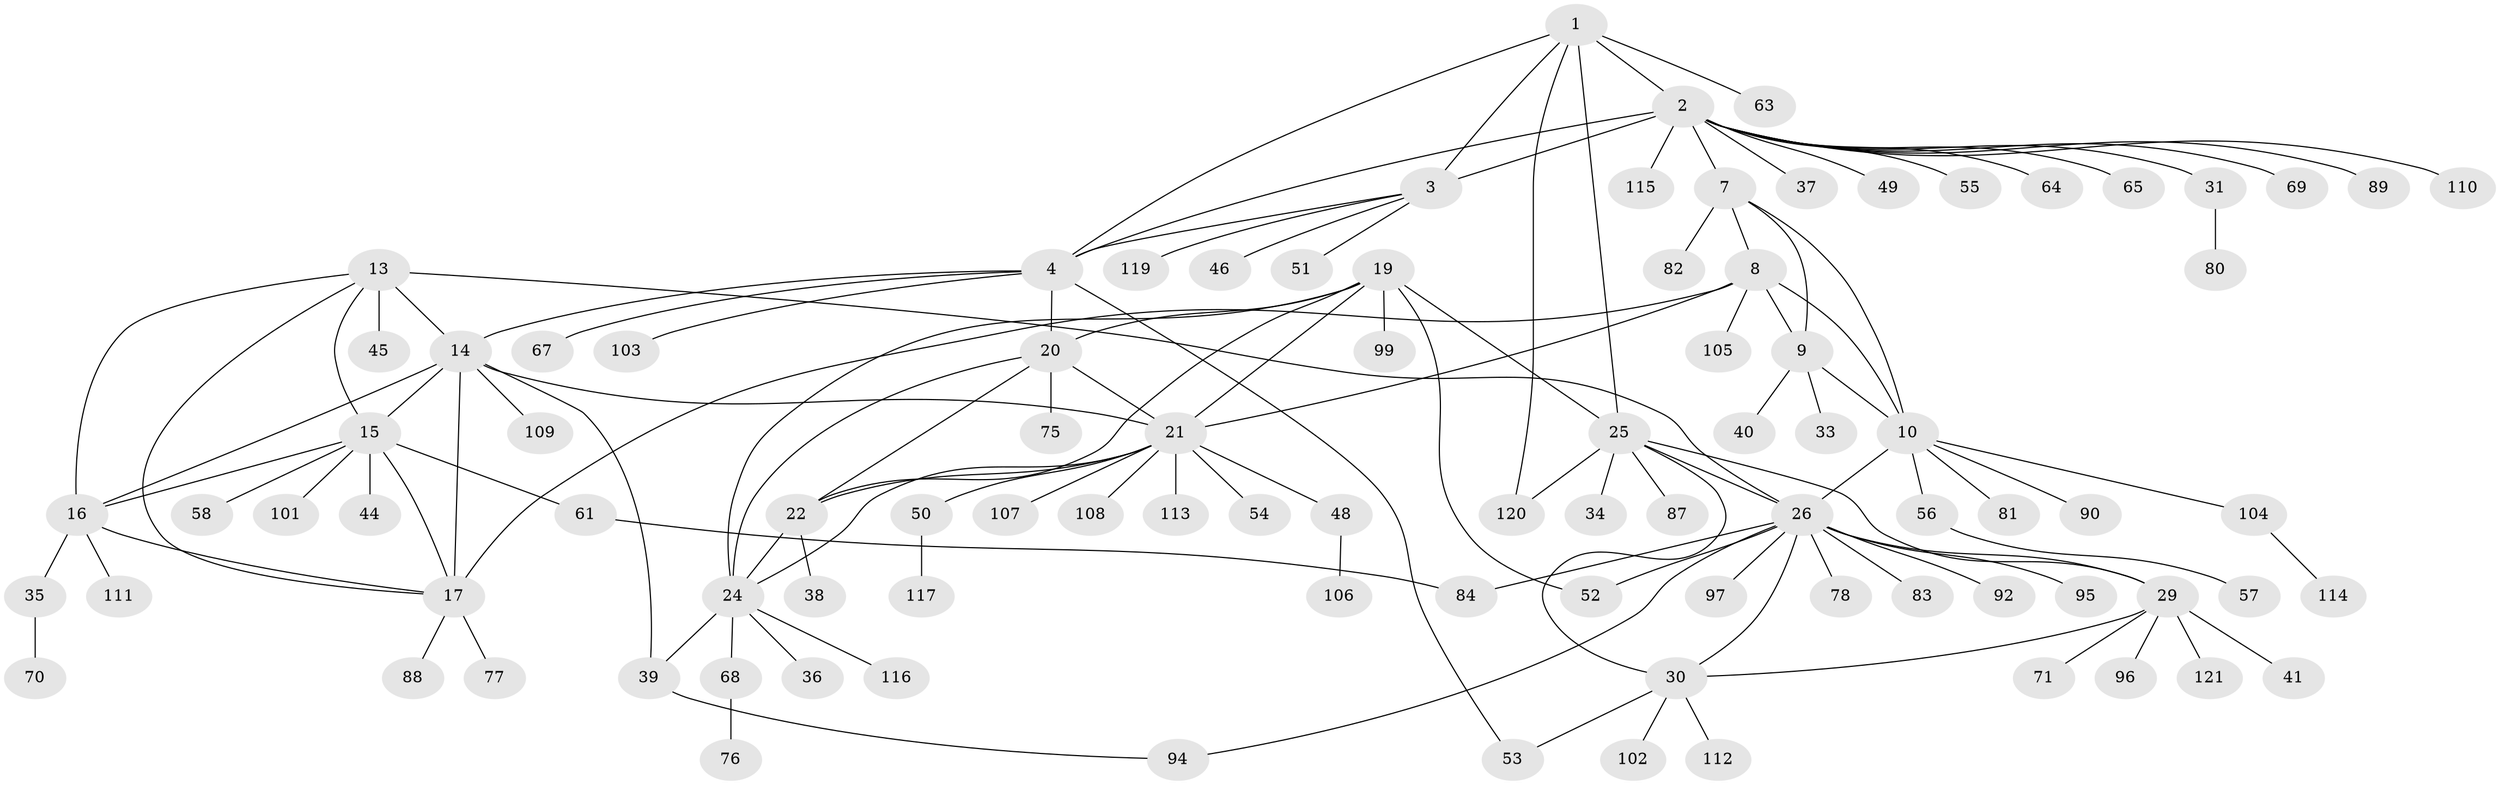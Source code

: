 // Generated by graph-tools (version 1.1) at 2025/24/03/03/25 07:24:16]
// undirected, 94 vertices, 126 edges
graph export_dot {
graph [start="1"]
  node [color=gray90,style=filled];
  1 [super="+6"];
  2 [super="+5"];
  3 [super="+32"];
  4 [super="+42"];
  7 [super="+62"];
  8 [super="+11"];
  9 [super="+43"];
  10 [super="+12"];
  13 [super="+93"];
  14 [super="+18"];
  15 [super="+59"];
  16 [super="+74"];
  17;
  19 [super="+23"];
  20 [super="+60"];
  21 [super="+91"];
  22;
  24 [super="+47"];
  25 [super="+28"];
  26 [super="+27"];
  29 [super="+86"];
  30 [super="+100"];
  31 [super="+66"];
  33 [super="+85"];
  34;
  35;
  36;
  37;
  38 [super="+79"];
  39 [super="+73"];
  40;
  41;
  44;
  45;
  46;
  48 [super="+72"];
  49;
  50;
  51;
  52;
  53 [super="+118"];
  54;
  55 [super="+98"];
  56;
  57;
  58;
  61;
  63;
  64;
  65;
  67;
  68;
  69;
  70;
  71;
  75;
  76;
  77;
  78;
  80;
  81;
  82;
  83;
  84;
  87;
  88;
  89;
  90;
  92;
  94;
  95;
  96;
  97;
  99;
  101;
  102;
  103;
  104;
  105;
  106;
  107;
  108;
  109;
  110;
  111;
  112;
  113;
  114;
  115;
  116;
  117;
  119;
  120;
  121;
  1 -- 2 [weight=4];
  1 -- 3 [weight=2];
  1 -- 4 [weight=2];
  1 -- 63;
  1 -- 120;
  1 -- 25;
  2 -- 3 [weight=2];
  2 -- 4 [weight=2];
  2 -- 31;
  2 -- 55;
  2 -- 64;
  2 -- 89;
  2 -- 65;
  2 -- 37;
  2 -- 7;
  2 -- 69;
  2 -- 110;
  2 -- 49;
  2 -- 115;
  3 -- 4;
  3 -- 46;
  3 -- 51;
  3 -- 119;
  4 -- 20;
  4 -- 67;
  4 -- 103;
  4 -- 14;
  4 -- 53;
  7 -- 8 [weight=2];
  7 -- 9;
  7 -- 10 [weight=2];
  7 -- 82;
  8 -- 9 [weight=2];
  8 -- 10 [weight=4];
  8 -- 17;
  8 -- 105;
  8 -- 21;
  9 -- 10 [weight=2];
  9 -- 33;
  9 -- 40;
  10 -- 90;
  10 -- 104;
  10 -- 81;
  10 -- 56;
  10 -- 26;
  13 -- 14 [weight=2];
  13 -- 15;
  13 -- 16;
  13 -- 17;
  13 -- 26;
  13 -- 45;
  14 -- 15 [weight=2];
  14 -- 16 [weight=2];
  14 -- 17 [weight=2];
  14 -- 39;
  14 -- 109;
  14 -- 21;
  15 -- 16;
  15 -- 17;
  15 -- 44;
  15 -- 58;
  15 -- 61;
  15 -- 101;
  16 -- 17;
  16 -- 35;
  16 -- 111;
  17 -- 77;
  17 -- 88;
  19 -- 20 [weight=2];
  19 -- 21 [weight=2];
  19 -- 22 [weight=2];
  19 -- 24 [weight=2];
  19 -- 99;
  19 -- 52;
  19 -- 25;
  20 -- 21;
  20 -- 22;
  20 -- 24;
  20 -- 75;
  21 -- 22;
  21 -- 24;
  21 -- 48;
  21 -- 50;
  21 -- 54;
  21 -- 107;
  21 -- 108;
  21 -- 113;
  22 -- 24;
  22 -- 38;
  24 -- 36;
  24 -- 39;
  24 -- 68;
  24 -- 116;
  25 -- 26 [weight=4];
  25 -- 29 [weight=2];
  25 -- 30 [weight=2];
  25 -- 34;
  25 -- 87;
  25 -- 120;
  26 -- 29 [weight=2];
  26 -- 30 [weight=2];
  26 -- 52;
  26 -- 78;
  26 -- 83;
  26 -- 84;
  26 -- 92;
  26 -- 95;
  26 -- 97;
  26 -- 94;
  29 -- 30;
  29 -- 41;
  29 -- 71;
  29 -- 96;
  29 -- 121;
  30 -- 53;
  30 -- 102;
  30 -- 112;
  31 -- 80;
  35 -- 70;
  39 -- 94;
  48 -- 106;
  50 -- 117;
  56 -- 57;
  61 -- 84;
  68 -- 76;
  104 -- 114;
}
